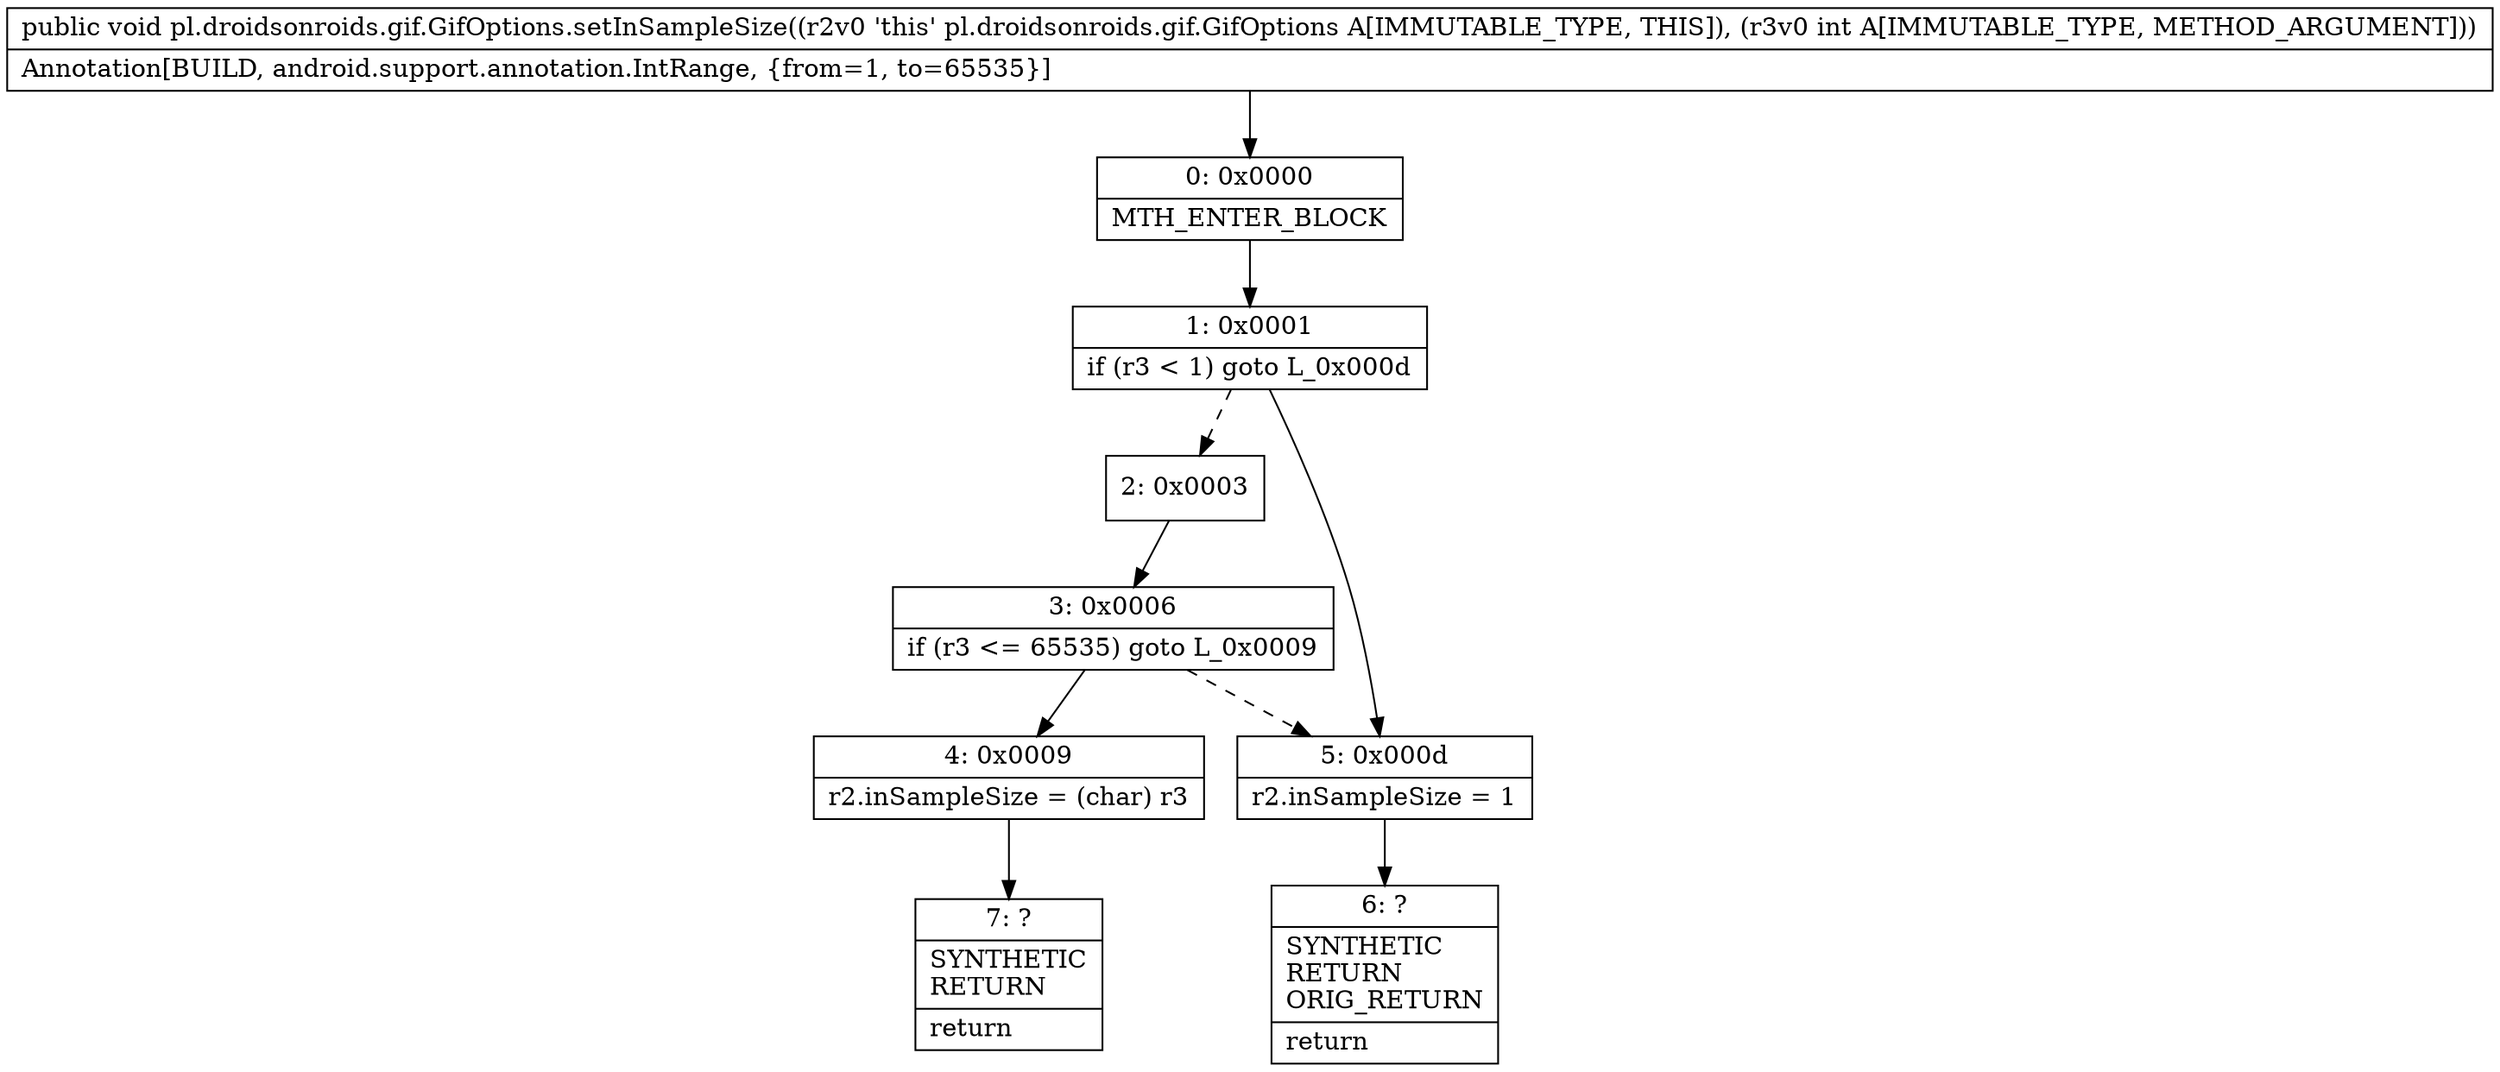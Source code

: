digraph "CFG forpl.droidsonroids.gif.GifOptions.setInSampleSize(I)V" {
Node_0 [shape=record,label="{0\:\ 0x0000|MTH_ENTER_BLOCK\l}"];
Node_1 [shape=record,label="{1\:\ 0x0001|if (r3 \< 1) goto L_0x000d\l}"];
Node_2 [shape=record,label="{2\:\ 0x0003}"];
Node_3 [shape=record,label="{3\:\ 0x0006|if (r3 \<= 65535) goto L_0x0009\l}"];
Node_4 [shape=record,label="{4\:\ 0x0009|r2.inSampleSize = (char) r3\l}"];
Node_5 [shape=record,label="{5\:\ 0x000d|r2.inSampleSize = 1\l}"];
Node_6 [shape=record,label="{6\:\ ?|SYNTHETIC\lRETURN\lORIG_RETURN\l|return\l}"];
Node_7 [shape=record,label="{7\:\ ?|SYNTHETIC\lRETURN\l|return\l}"];
MethodNode[shape=record,label="{public void pl.droidsonroids.gif.GifOptions.setInSampleSize((r2v0 'this' pl.droidsonroids.gif.GifOptions A[IMMUTABLE_TYPE, THIS]), (r3v0 int A[IMMUTABLE_TYPE, METHOD_ARGUMENT]))  | Annotation[BUILD, android.support.annotation.IntRange, \{from=1, to=65535\}]\l}"];
MethodNode -> Node_0;
Node_0 -> Node_1;
Node_1 -> Node_2[style=dashed];
Node_1 -> Node_5;
Node_2 -> Node_3;
Node_3 -> Node_4;
Node_3 -> Node_5[style=dashed];
Node_4 -> Node_7;
Node_5 -> Node_6;
}

